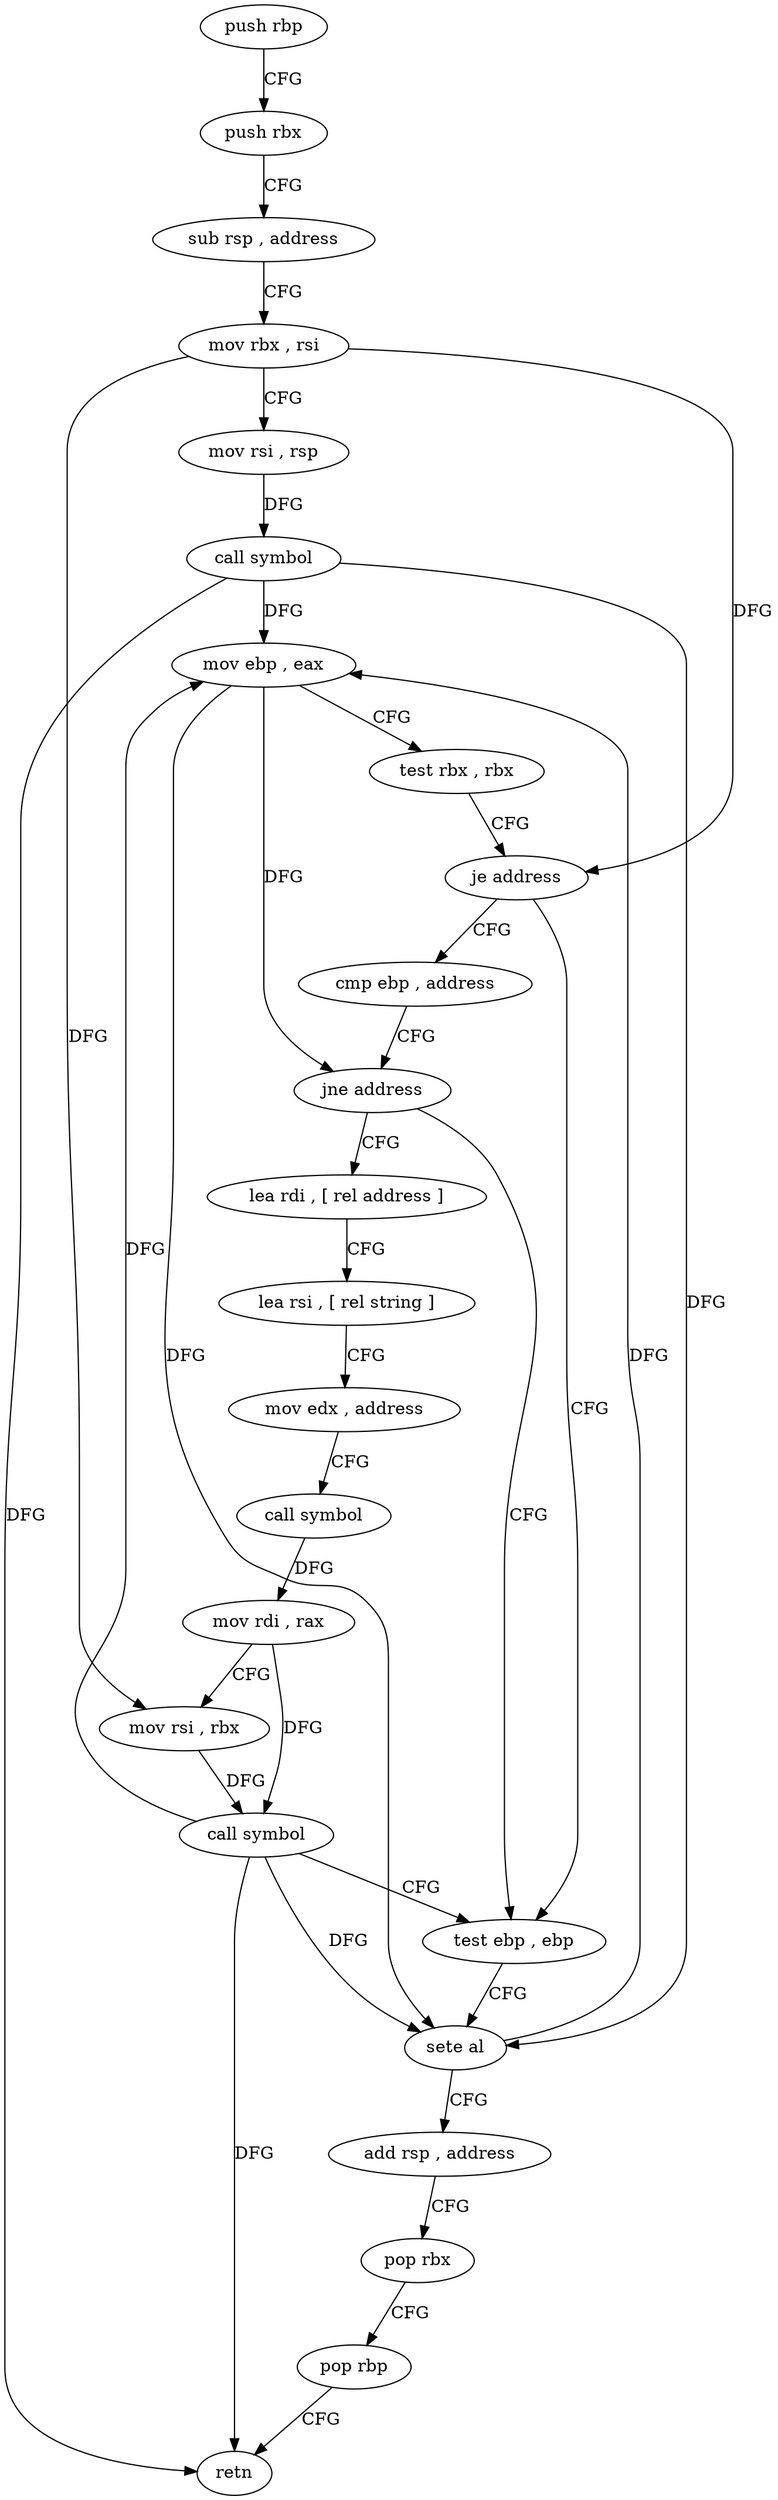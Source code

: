 digraph "func" {
"142752" [label = "push rbp" ]
"142753" [label = "push rbx" ]
"142754" [label = "sub rsp , address" ]
"142758" [label = "mov rbx , rsi" ]
"142761" [label = "mov rsi , rsp" ]
"142764" [label = "call symbol" ]
"142769" [label = "mov ebp , eax" ]
"142771" [label = "test rbx , rbx" ]
"142774" [label = "je address" ]
"142816" [label = "test ebp , ebp" ]
"142776" [label = "cmp ebp , address" ]
"142818" [label = "sete al" ]
"142821" [label = "add rsp , address" ]
"142825" [label = "pop rbx" ]
"142826" [label = "pop rbp" ]
"142827" [label = "retn" ]
"142779" [label = "jne address" ]
"142781" [label = "lea rdi , [ rel address ]" ]
"142788" [label = "lea rsi , [ rel string ]" ]
"142795" [label = "mov edx , address" ]
"142800" [label = "call symbol" ]
"142805" [label = "mov rdi , rax" ]
"142808" [label = "mov rsi , rbx" ]
"142811" [label = "call symbol" ]
"142752" -> "142753" [ label = "CFG" ]
"142753" -> "142754" [ label = "CFG" ]
"142754" -> "142758" [ label = "CFG" ]
"142758" -> "142761" [ label = "CFG" ]
"142758" -> "142774" [ label = "DFG" ]
"142758" -> "142808" [ label = "DFG" ]
"142761" -> "142764" [ label = "DFG" ]
"142764" -> "142769" [ label = "DFG" ]
"142764" -> "142818" [ label = "DFG" ]
"142764" -> "142827" [ label = "DFG" ]
"142769" -> "142771" [ label = "CFG" ]
"142769" -> "142818" [ label = "DFG" ]
"142769" -> "142779" [ label = "DFG" ]
"142771" -> "142774" [ label = "CFG" ]
"142774" -> "142816" [ label = "CFG" ]
"142774" -> "142776" [ label = "CFG" ]
"142816" -> "142818" [ label = "CFG" ]
"142776" -> "142779" [ label = "CFG" ]
"142818" -> "142821" [ label = "CFG" ]
"142818" -> "142769" [ label = "DFG" ]
"142821" -> "142825" [ label = "CFG" ]
"142825" -> "142826" [ label = "CFG" ]
"142826" -> "142827" [ label = "CFG" ]
"142779" -> "142816" [ label = "CFG" ]
"142779" -> "142781" [ label = "CFG" ]
"142781" -> "142788" [ label = "CFG" ]
"142788" -> "142795" [ label = "CFG" ]
"142795" -> "142800" [ label = "CFG" ]
"142800" -> "142805" [ label = "DFG" ]
"142805" -> "142808" [ label = "CFG" ]
"142805" -> "142811" [ label = "DFG" ]
"142808" -> "142811" [ label = "DFG" ]
"142811" -> "142816" [ label = "CFG" ]
"142811" -> "142769" [ label = "DFG" ]
"142811" -> "142818" [ label = "DFG" ]
"142811" -> "142827" [ label = "DFG" ]
}
